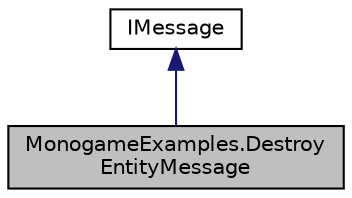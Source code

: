 digraph "MonogameExamples.DestroyEntityMessage"
{
 // LATEX_PDF_SIZE
  edge [fontname="Helvetica",fontsize="10",labelfontname="Helvetica",labelfontsize="10"];
  node [fontname="Helvetica",fontsize="10",shape=record];
  Node1 [label="MonogameExamples.Destroy\lEntityMessage",height=0.2,width=0.4,color="black", fillcolor="grey75", style="filled", fontcolor="black",tooltip="Represents a message that indicates an entity should be destroyed. Implements the IMessage interface ..."];
  Node2 -> Node1 [dir="back",color="midnightblue",fontsize="10",style="solid",fontname="Helvetica"];
  Node2 [label="IMessage",height=0.2,width=0.4,color="black", fillcolor="white", style="filled",URL="$interfaceMonogameExamples_1_1IMessage.html",tooltip="Represents a message that can be published and subscribed to."];
}
